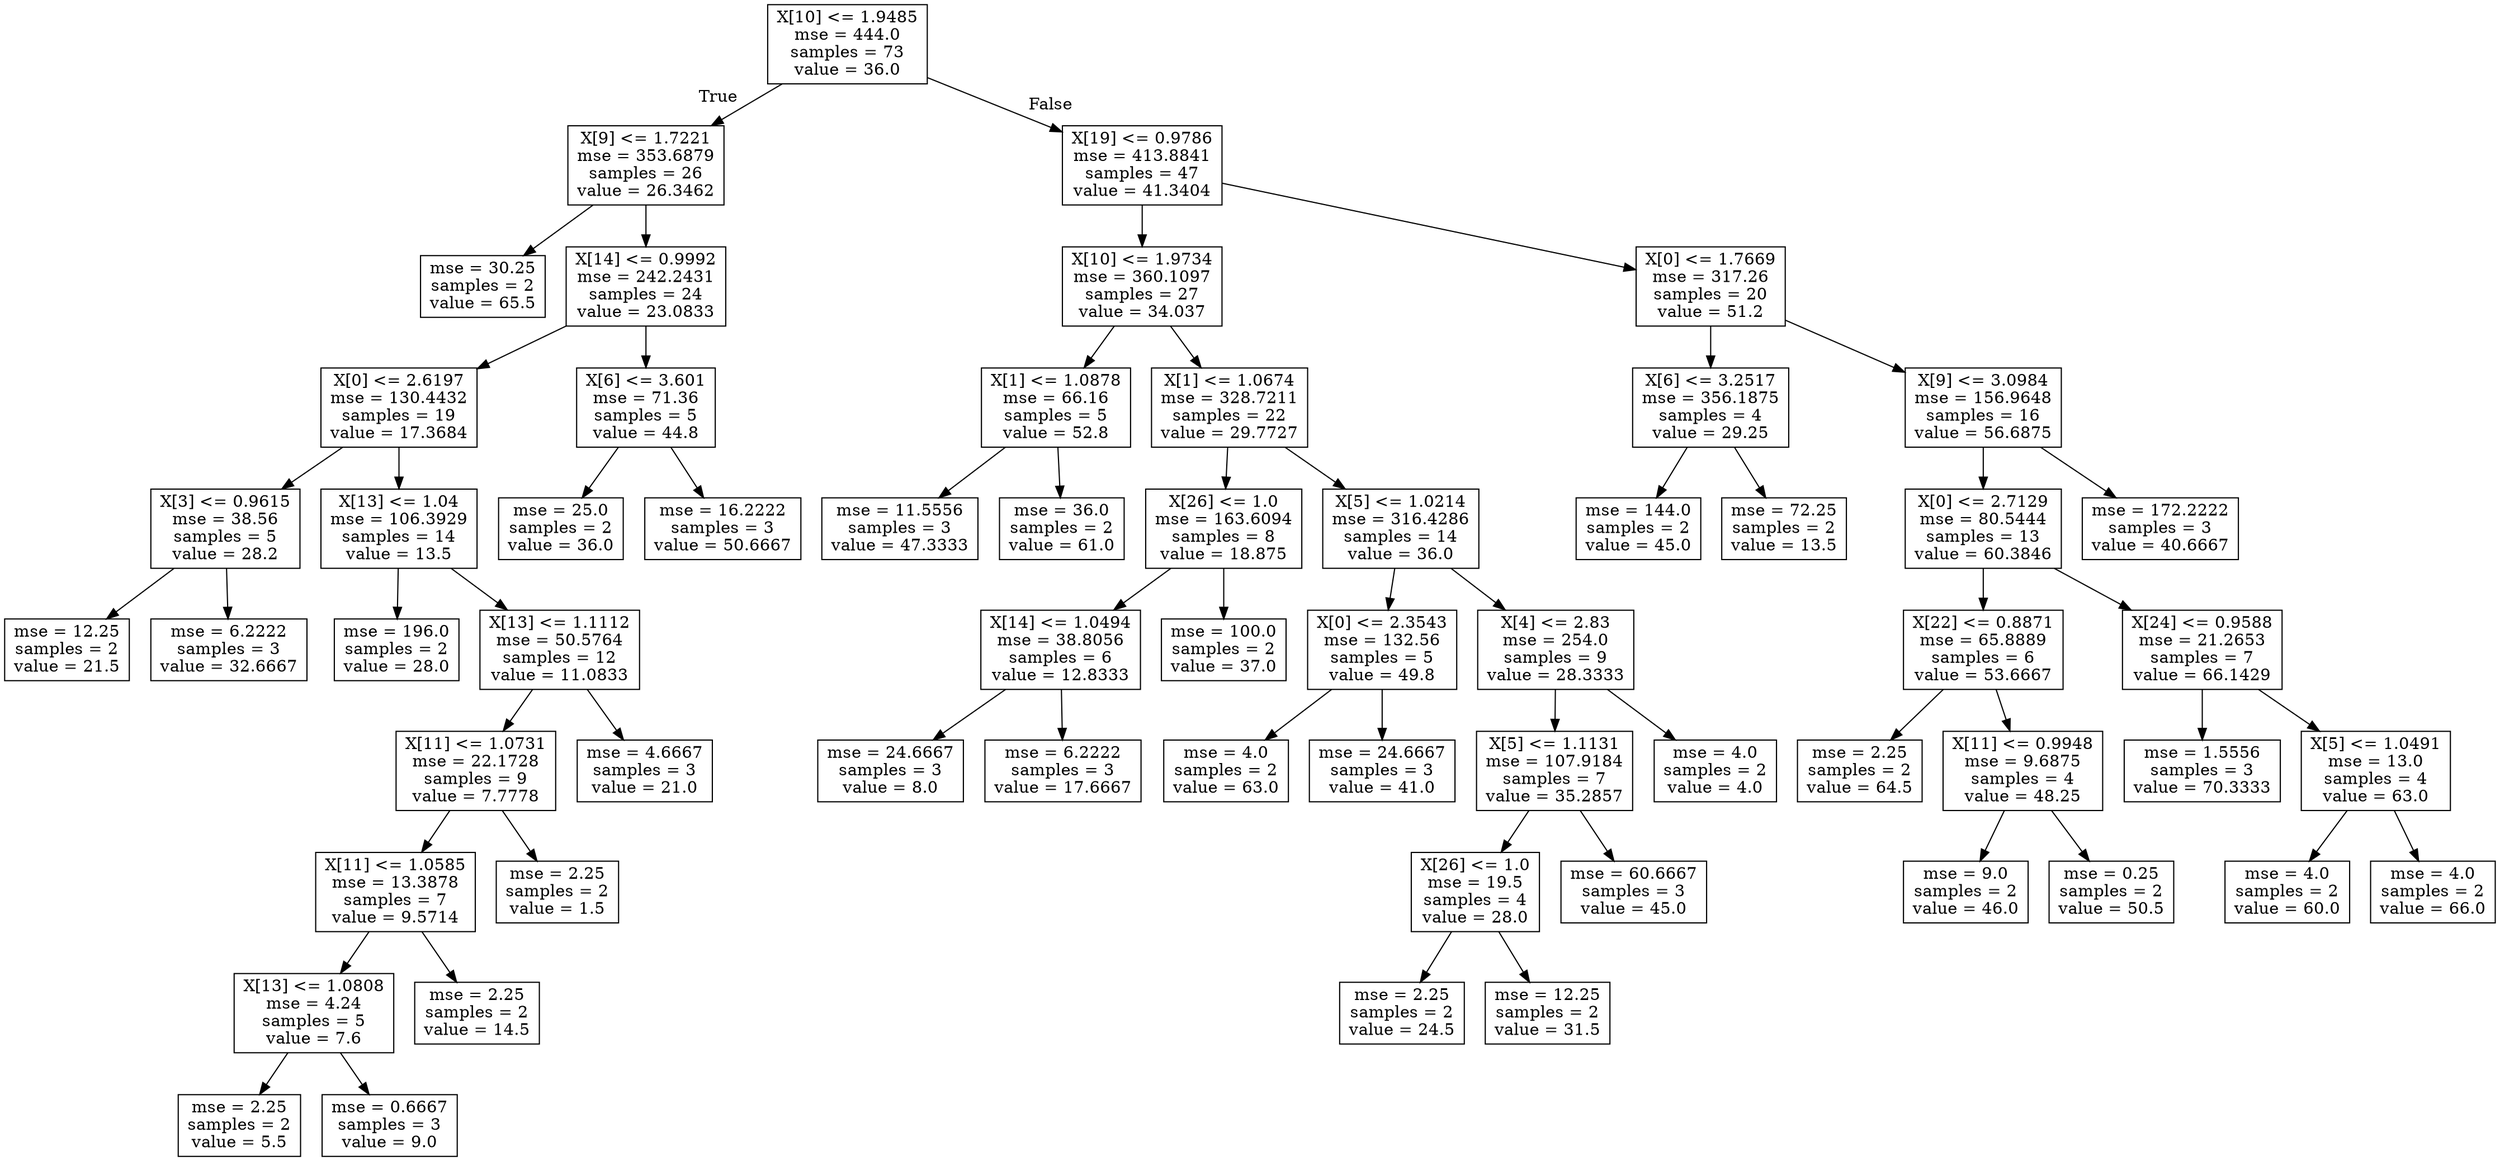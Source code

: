 digraph Tree {
node [shape=box] ;
0 [label="X[10] <= 1.9485\nmse = 444.0\nsamples = 73\nvalue = 36.0"] ;
1 [label="X[9] <= 1.7221\nmse = 353.6879\nsamples = 26\nvalue = 26.3462"] ;
0 -> 1 [labeldistance=2.5, labelangle=45, headlabel="True"] ;
2 [label="mse = 30.25\nsamples = 2\nvalue = 65.5"] ;
1 -> 2 ;
3 [label="X[14] <= 0.9992\nmse = 242.2431\nsamples = 24\nvalue = 23.0833"] ;
1 -> 3 ;
4 [label="X[0] <= 2.6197\nmse = 130.4432\nsamples = 19\nvalue = 17.3684"] ;
3 -> 4 ;
5 [label="X[3] <= 0.9615\nmse = 38.56\nsamples = 5\nvalue = 28.2"] ;
4 -> 5 ;
6 [label="mse = 12.25\nsamples = 2\nvalue = 21.5"] ;
5 -> 6 ;
7 [label="mse = 6.2222\nsamples = 3\nvalue = 32.6667"] ;
5 -> 7 ;
8 [label="X[13] <= 1.04\nmse = 106.3929\nsamples = 14\nvalue = 13.5"] ;
4 -> 8 ;
9 [label="mse = 196.0\nsamples = 2\nvalue = 28.0"] ;
8 -> 9 ;
10 [label="X[13] <= 1.1112\nmse = 50.5764\nsamples = 12\nvalue = 11.0833"] ;
8 -> 10 ;
11 [label="X[11] <= 1.0731\nmse = 22.1728\nsamples = 9\nvalue = 7.7778"] ;
10 -> 11 ;
12 [label="X[11] <= 1.0585\nmse = 13.3878\nsamples = 7\nvalue = 9.5714"] ;
11 -> 12 ;
13 [label="X[13] <= 1.0808\nmse = 4.24\nsamples = 5\nvalue = 7.6"] ;
12 -> 13 ;
14 [label="mse = 2.25\nsamples = 2\nvalue = 5.5"] ;
13 -> 14 ;
15 [label="mse = 0.6667\nsamples = 3\nvalue = 9.0"] ;
13 -> 15 ;
16 [label="mse = 2.25\nsamples = 2\nvalue = 14.5"] ;
12 -> 16 ;
17 [label="mse = 2.25\nsamples = 2\nvalue = 1.5"] ;
11 -> 17 ;
18 [label="mse = 4.6667\nsamples = 3\nvalue = 21.0"] ;
10 -> 18 ;
19 [label="X[6] <= 3.601\nmse = 71.36\nsamples = 5\nvalue = 44.8"] ;
3 -> 19 ;
20 [label="mse = 25.0\nsamples = 2\nvalue = 36.0"] ;
19 -> 20 ;
21 [label="mse = 16.2222\nsamples = 3\nvalue = 50.6667"] ;
19 -> 21 ;
22 [label="X[19] <= 0.9786\nmse = 413.8841\nsamples = 47\nvalue = 41.3404"] ;
0 -> 22 [labeldistance=2.5, labelangle=-45, headlabel="False"] ;
23 [label="X[10] <= 1.9734\nmse = 360.1097\nsamples = 27\nvalue = 34.037"] ;
22 -> 23 ;
24 [label="X[1] <= 1.0878\nmse = 66.16\nsamples = 5\nvalue = 52.8"] ;
23 -> 24 ;
25 [label="mse = 11.5556\nsamples = 3\nvalue = 47.3333"] ;
24 -> 25 ;
26 [label="mse = 36.0\nsamples = 2\nvalue = 61.0"] ;
24 -> 26 ;
27 [label="X[1] <= 1.0674\nmse = 328.7211\nsamples = 22\nvalue = 29.7727"] ;
23 -> 27 ;
28 [label="X[26] <= 1.0\nmse = 163.6094\nsamples = 8\nvalue = 18.875"] ;
27 -> 28 ;
29 [label="X[14] <= 1.0494\nmse = 38.8056\nsamples = 6\nvalue = 12.8333"] ;
28 -> 29 ;
30 [label="mse = 24.6667\nsamples = 3\nvalue = 8.0"] ;
29 -> 30 ;
31 [label="mse = 6.2222\nsamples = 3\nvalue = 17.6667"] ;
29 -> 31 ;
32 [label="mse = 100.0\nsamples = 2\nvalue = 37.0"] ;
28 -> 32 ;
33 [label="X[5] <= 1.0214\nmse = 316.4286\nsamples = 14\nvalue = 36.0"] ;
27 -> 33 ;
34 [label="X[0] <= 2.3543\nmse = 132.56\nsamples = 5\nvalue = 49.8"] ;
33 -> 34 ;
35 [label="mse = 4.0\nsamples = 2\nvalue = 63.0"] ;
34 -> 35 ;
36 [label="mse = 24.6667\nsamples = 3\nvalue = 41.0"] ;
34 -> 36 ;
37 [label="X[4] <= 2.83\nmse = 254.0\nsamples = 9\nvalue = 28.3333"] ;
33 -> 37 ;
38 [label="X[5] <= 1.1131\nmse = 107.9184\nsamples = 7\nvalue = 35.2857"] ;
37 -> 38 ;
39 [label="X[26] <= 1.0\nmse = 19.5\nsamples = 4\nvalue = 28.0"] ;
38 -> 39 ;
40 [label="mse = 2.25\nsamples = 2\nvalue = 24.5"] ;
39 -> 40 ;
41 [label="mse = 12.25\nsamples = 2\nvalue = 31.5"] ;
39 -> 41 ;
42 [label="mse = 60.6667\nsamples = 3\nvalue = 45.0"] ;
38 -> 42 ;
43 [label="mse = 4.0\nsamples = 2\nvalue = 4.0"] ;
37 -> 43 ;
44 [label="X[0] <= 1.7669\nmse = 317.26\nsamples = 20\nvalue = 51.2"] ;
22 -> 44 ;
45 [label="X[6] <= 3.2517\nmse = 356.1875\nsamples = 4\nvalue = 29.25"] ;
44 -> 45 ;
46 [label="mse = 144.0\nsamples = 2\nvalue = 45.0"] ;
45 -> 46 ;
47 [label="mse = 72.25\nsamples = 2\nvalue = 13.5"] ;
45 -> 47 ;
48 [label="X[9] <= 3.0984\nmse = 156.9648\nsamples = 16\nvalue = 56.6875"] ;
44 -> 48 ;
49 [label="X[0] <= 2.7129\nmse = 80.5444\nsamples = 13\nvalue = 60.3846"] ;
48 -> 49 ;
50 [label="X[22] <= 0.8871\nmse = 65.8889\nsamples = 6\nvalue = 53.6667"] ;
49 -> 50 ;
51 [label="mse = 2.25\nsamples = 2\nvalue = 64.5"] ;
50 -> 51 ;
52 [label="X[11] <= 0.9948\nmse = 9.6875\nsamples = 4\nvalue = 48.25"] ;
50 -> 52 ;
53 [label="mse = 9.0\nsamples = 2\nvalue = 46.0"] ;
52 -> 53 ;
54 [label="mse = 0.25\nsamples = 2\nvalue = 50.5"] ;
52 -> 54 ;
55 [label="X[24] <= 0.9588\nmse = 21.2653\nsamples = 7\nvalue = 66.1429"] ;
49 -> 55 ;
56 [label="mse = 1.5556\nsamples = 3\nvalue = 70.3333"] ;
55 -> 56 ;
57 [label="X[5] <= 1.0491\nmse = 13.0\nsamples = 4\nvalue = 63.0"] ;
55 -> 57 ;
58 [label="mse = 4.0\nsamples = 2\nvalue = 60.0"] ;
57 -> 58 ;
59 [label="mse = 4.0\nsamples = 2\nvalue = 66.0"] ;
57 -> 59 ;
60 [label="mse = 172.2222\nsamples = 3\nvalue = 40.6667"] ;
48 -> 60 ;
}